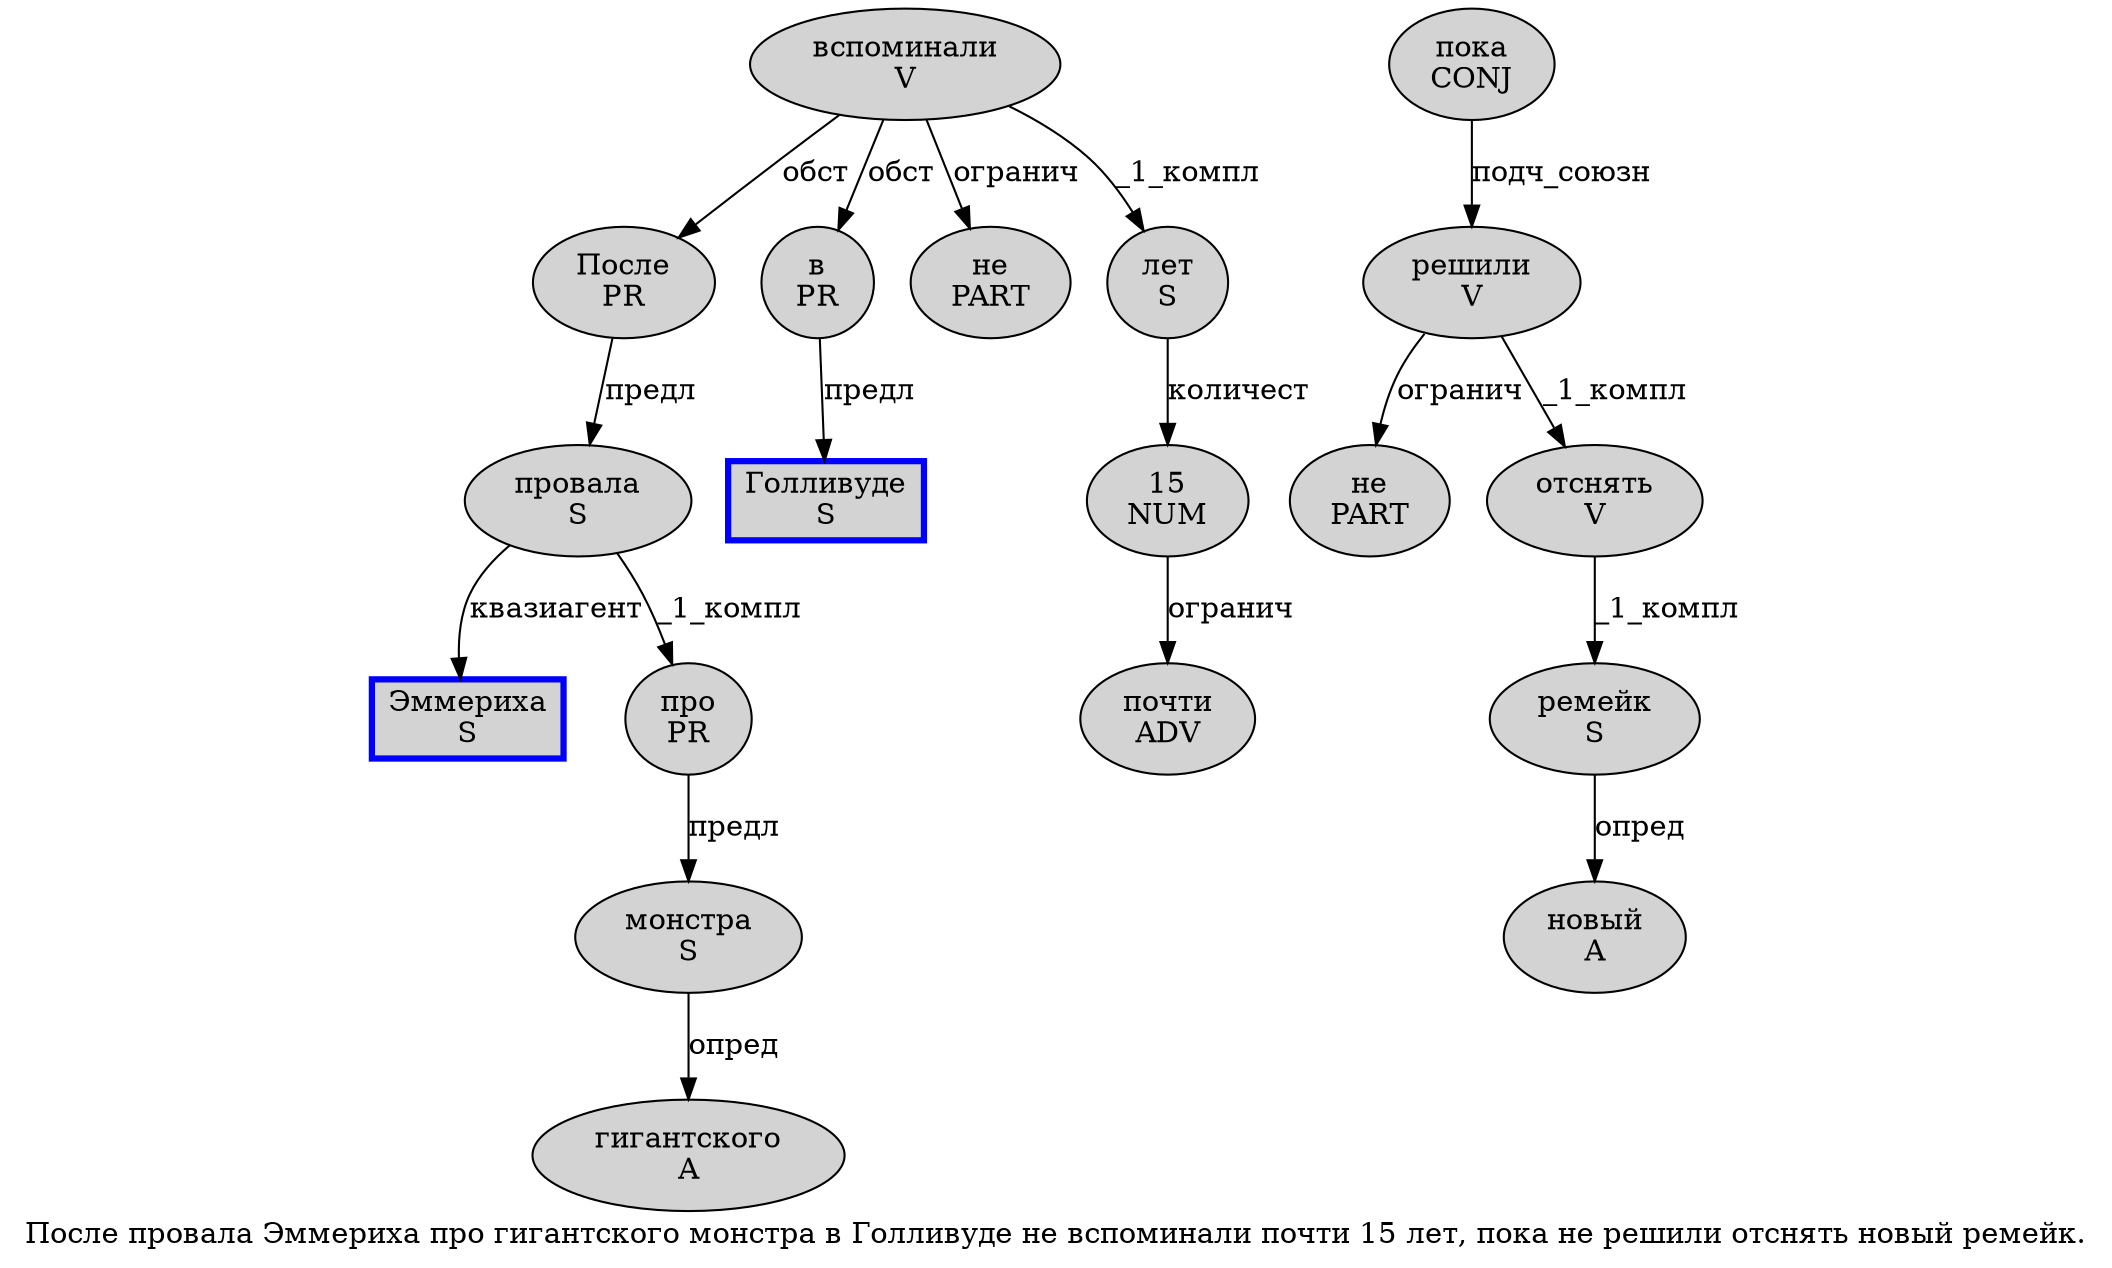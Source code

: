 digraph SENTENCE_4441 {
	graph [label="После провала Эммериха про гигантского монстра в Голливуде не вспоминали почти 15 лет, пока не решили отснять новый ремейк."]
	node [style=filled]
		0 [label="После
PR" color="" fillcolor=lightgray penwidth=1 shape=ellipse]
		1 [label="провала
S" color="" fillcolor=lightgray penwidth=1 shape=ellipse]
		2 [label="Эммериха
S" color=blue fillcolor=lightgray penwidth=3 shape=box]
		3 [label="про
PR" color="" fillcolor=lightgray penwidth=1 shape=ellipse]
		4 [label="гигантского
A" color="" fillcolor=lightgray penwidth=1 shape=ellipse]
		5 [label="монстра
S" color="" fillcolor=lightgray penwidth=1 shape=ellipse]
		6 [label="в
PR" color="" fillcolor=lightgray penwidth=1 shape=ellipse]
		7 [label="Голливуде
S" color=blue fillcolor=lightgray penwidth=3 shape=box]
		8 [label="не
PART" color="" fillcolor=lightgray penwidth=1 shape=ellipse]
		9 [label="вспоминали
V" color="" fillcolor=lightgray penwidth=1 shape=ellipse]
		10 [label="почти
ADV" color="" fillcolor=lightgray penwidth=1 shape=ellipse]
		11 [label="15
NUM" color="" fillcolor=lightgray penwidth=1 shape=ellipse]
		12 [label="лет
S" color="" fillcolor=lightgray penwidth=1 shape=ellipse]
		14 [label="пока
CONJ" color="" fillcolor=lightgray penwidth=1 shape=ellipse]
		15 [label="не
PART" color="" fillcolor=lightgray penwidth=1 shape=ellipse]
		16 [label="решили
V" color="" fillcolor=lightgray penwidth=1 shape=ellipse]
		17 [label="отснять
V" color="" fillcolor=lightgray penwidth=1 shape=ellipse]
		18 [label="новый
A" color="" fillcolor=lightgray penwidth=1 shape=ellipse]
		19 [label="ремейк
S" color="" fillcolor=lightgray penwidth=1 shape=ellipse]
			0 -> 1 [label="предл"]
			6 -> 7 [label="предл"]
			3 -> 5 [label="предл"]
			1 -> 2 [label="квазиагент"]
			1 -> 3 [label="_1_компл"]
			14 -> 16 [label="подч_союзн"]
			9 -> 0 [label="обст"]
			9 -> 6 [label="обст"]
			9 -> 8 [label="огранич"]
			9 -> 12 [label="_1_компл"]
			5 -> 4 [label="опред"]
			11 -> 10 [label="огранич"]
			17 -> 19 [label="_1_компл"]
			19 -> 18 [label="опред"]
			16 -> 15 [label="огранич"]
			16 -> 17 [label="_1_компл"]
			12 -> 11 [label="количест"]
}